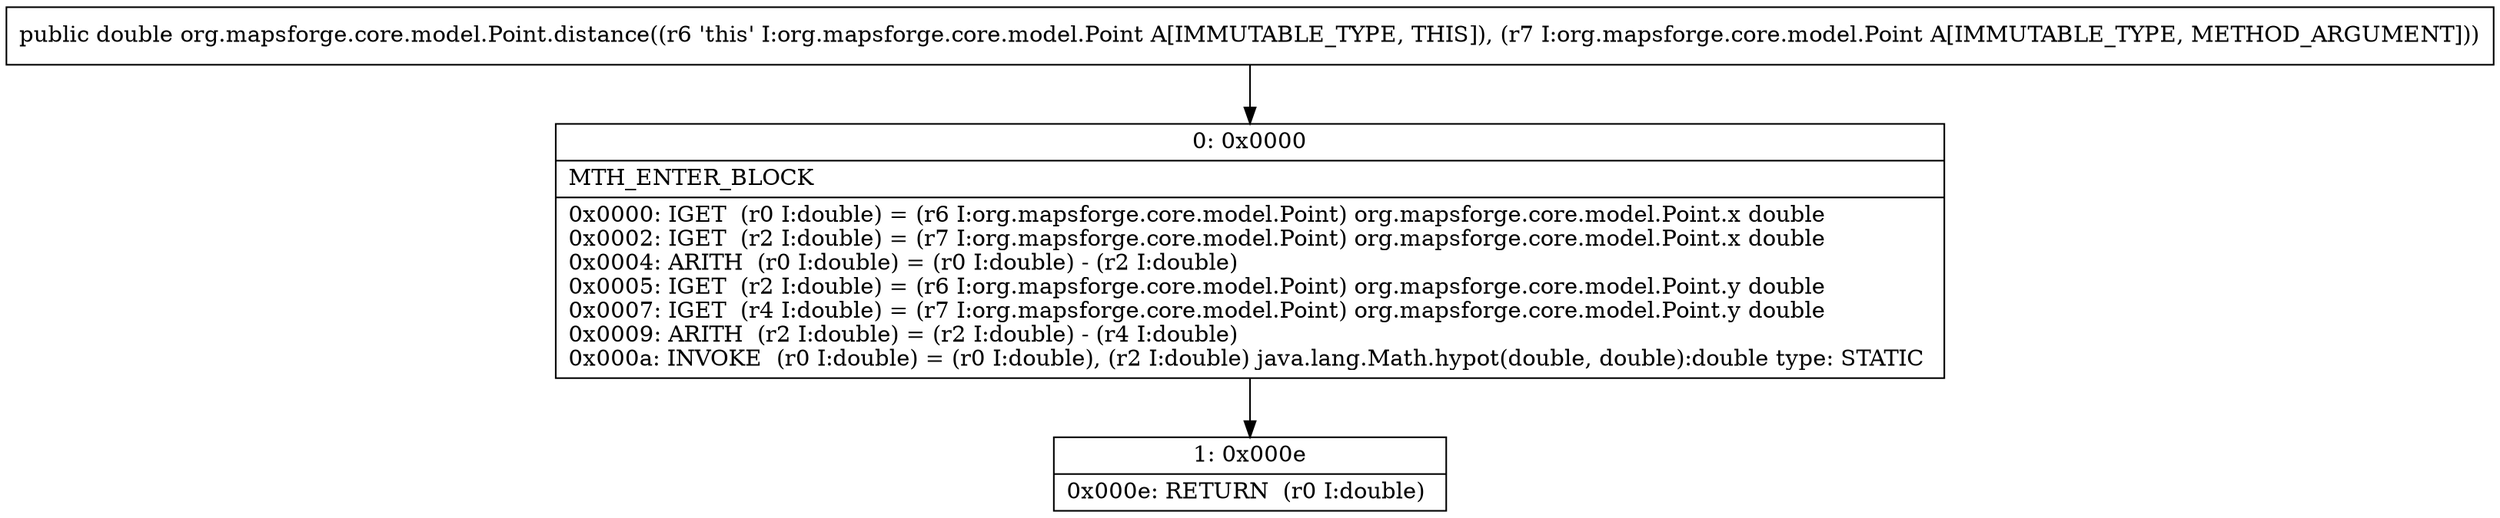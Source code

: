digraph "CFG fororg.mapsforge.core.model.Point.distance(Lorg\/mapsforge\/core\/model\/Point;)D" {
Node_0 [shape=record,label="{0\:\ 0x0000|MTH_ENTER_BLOCK\l|0x0000: IGET  (r0 I:double) = (r6 I:org.mapsforge.core.model.Point) org.mapsforge.core.model.Point.x double \l0x0002: IGET  (r2 I:double) = (r7 I:org.mapsforge.core.model.Point) org.mapsforge.core.model.Point.x double \l0x0004: ARITH  (r0 I:double) = (r0 I:double) \- (r2 I:double) \l0x0005: IGET  (r2 I:double) = (r6 I:org.mapsforge.core.model.Point) org.mapsforge.core.model.Point.y double \l0x0007: IGET  (r4 I:double) = (r7 I:org.mapsforge.core.model.Point) org.mapsforge.core.model.Point.y double \l0x0009: ARITH  (r2 I:double) = (r2 I:double) \- (r4 I:double) \l0x000a: INVOKE  (r0 I:double) = (r0 I:double), (r2 I:double) java.lang.Math.hypot(double, double):double type: STATIC \l}"];
Node_1 [shape=record,label="{1\:\ 0x000e|0x000e: RETURN  (r0 I:double) \l}"];
MethodNode[shape=record,label="{public double org.mapsforge.core.model.Point.distance((r6 'this' I:org.mapsforge.core.model.Point A[IMMUTABLE_TYPE, THIS]), (r7 I:org.mapsforge.core.model.Point A[IMMUTABLE_TYPE, METHOD_ARGUMENT])) }"];
MethodNode -> Node_0;
Node_0 -> Node_1;
}

